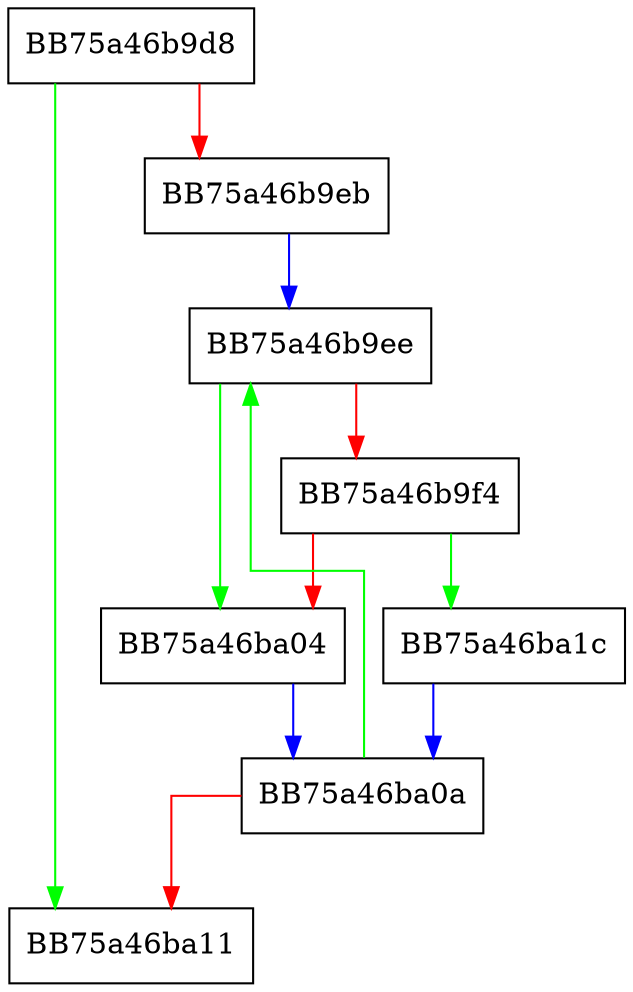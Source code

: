 digraph lower_bound {
  node [shape="box"];
  graph [splines=ortho];
  BB75a46b9d8 -> BB75a46ba11 [color="green"];
  BB75a46b9d8 -> BB75a46b9eb [color="red"];
  BB75a46b9eb -> BB75a46b9ee [color="blue"];
  BB75a46b9ee -> BB75a46ba04 [color="green"];
  BB75a46b9ee -> BB75a46b9f4 [color="red"];
  BB75a46b9f4 -> BB75a46ba1c [color="green"];
  BB75a46b9f4 -> BB75a46ba04 [color="red"];
  BB75a46ba04 -> BB75a46ba0a [color="blue"];
  BB75a46ba0a -> BB75a46b9ee [color="green"];
  BB75a46ba0a -> BB75a46ba11 [color="red"];
  BB75a46ba1c -> BB75a46ba0a [color="blue"];
}